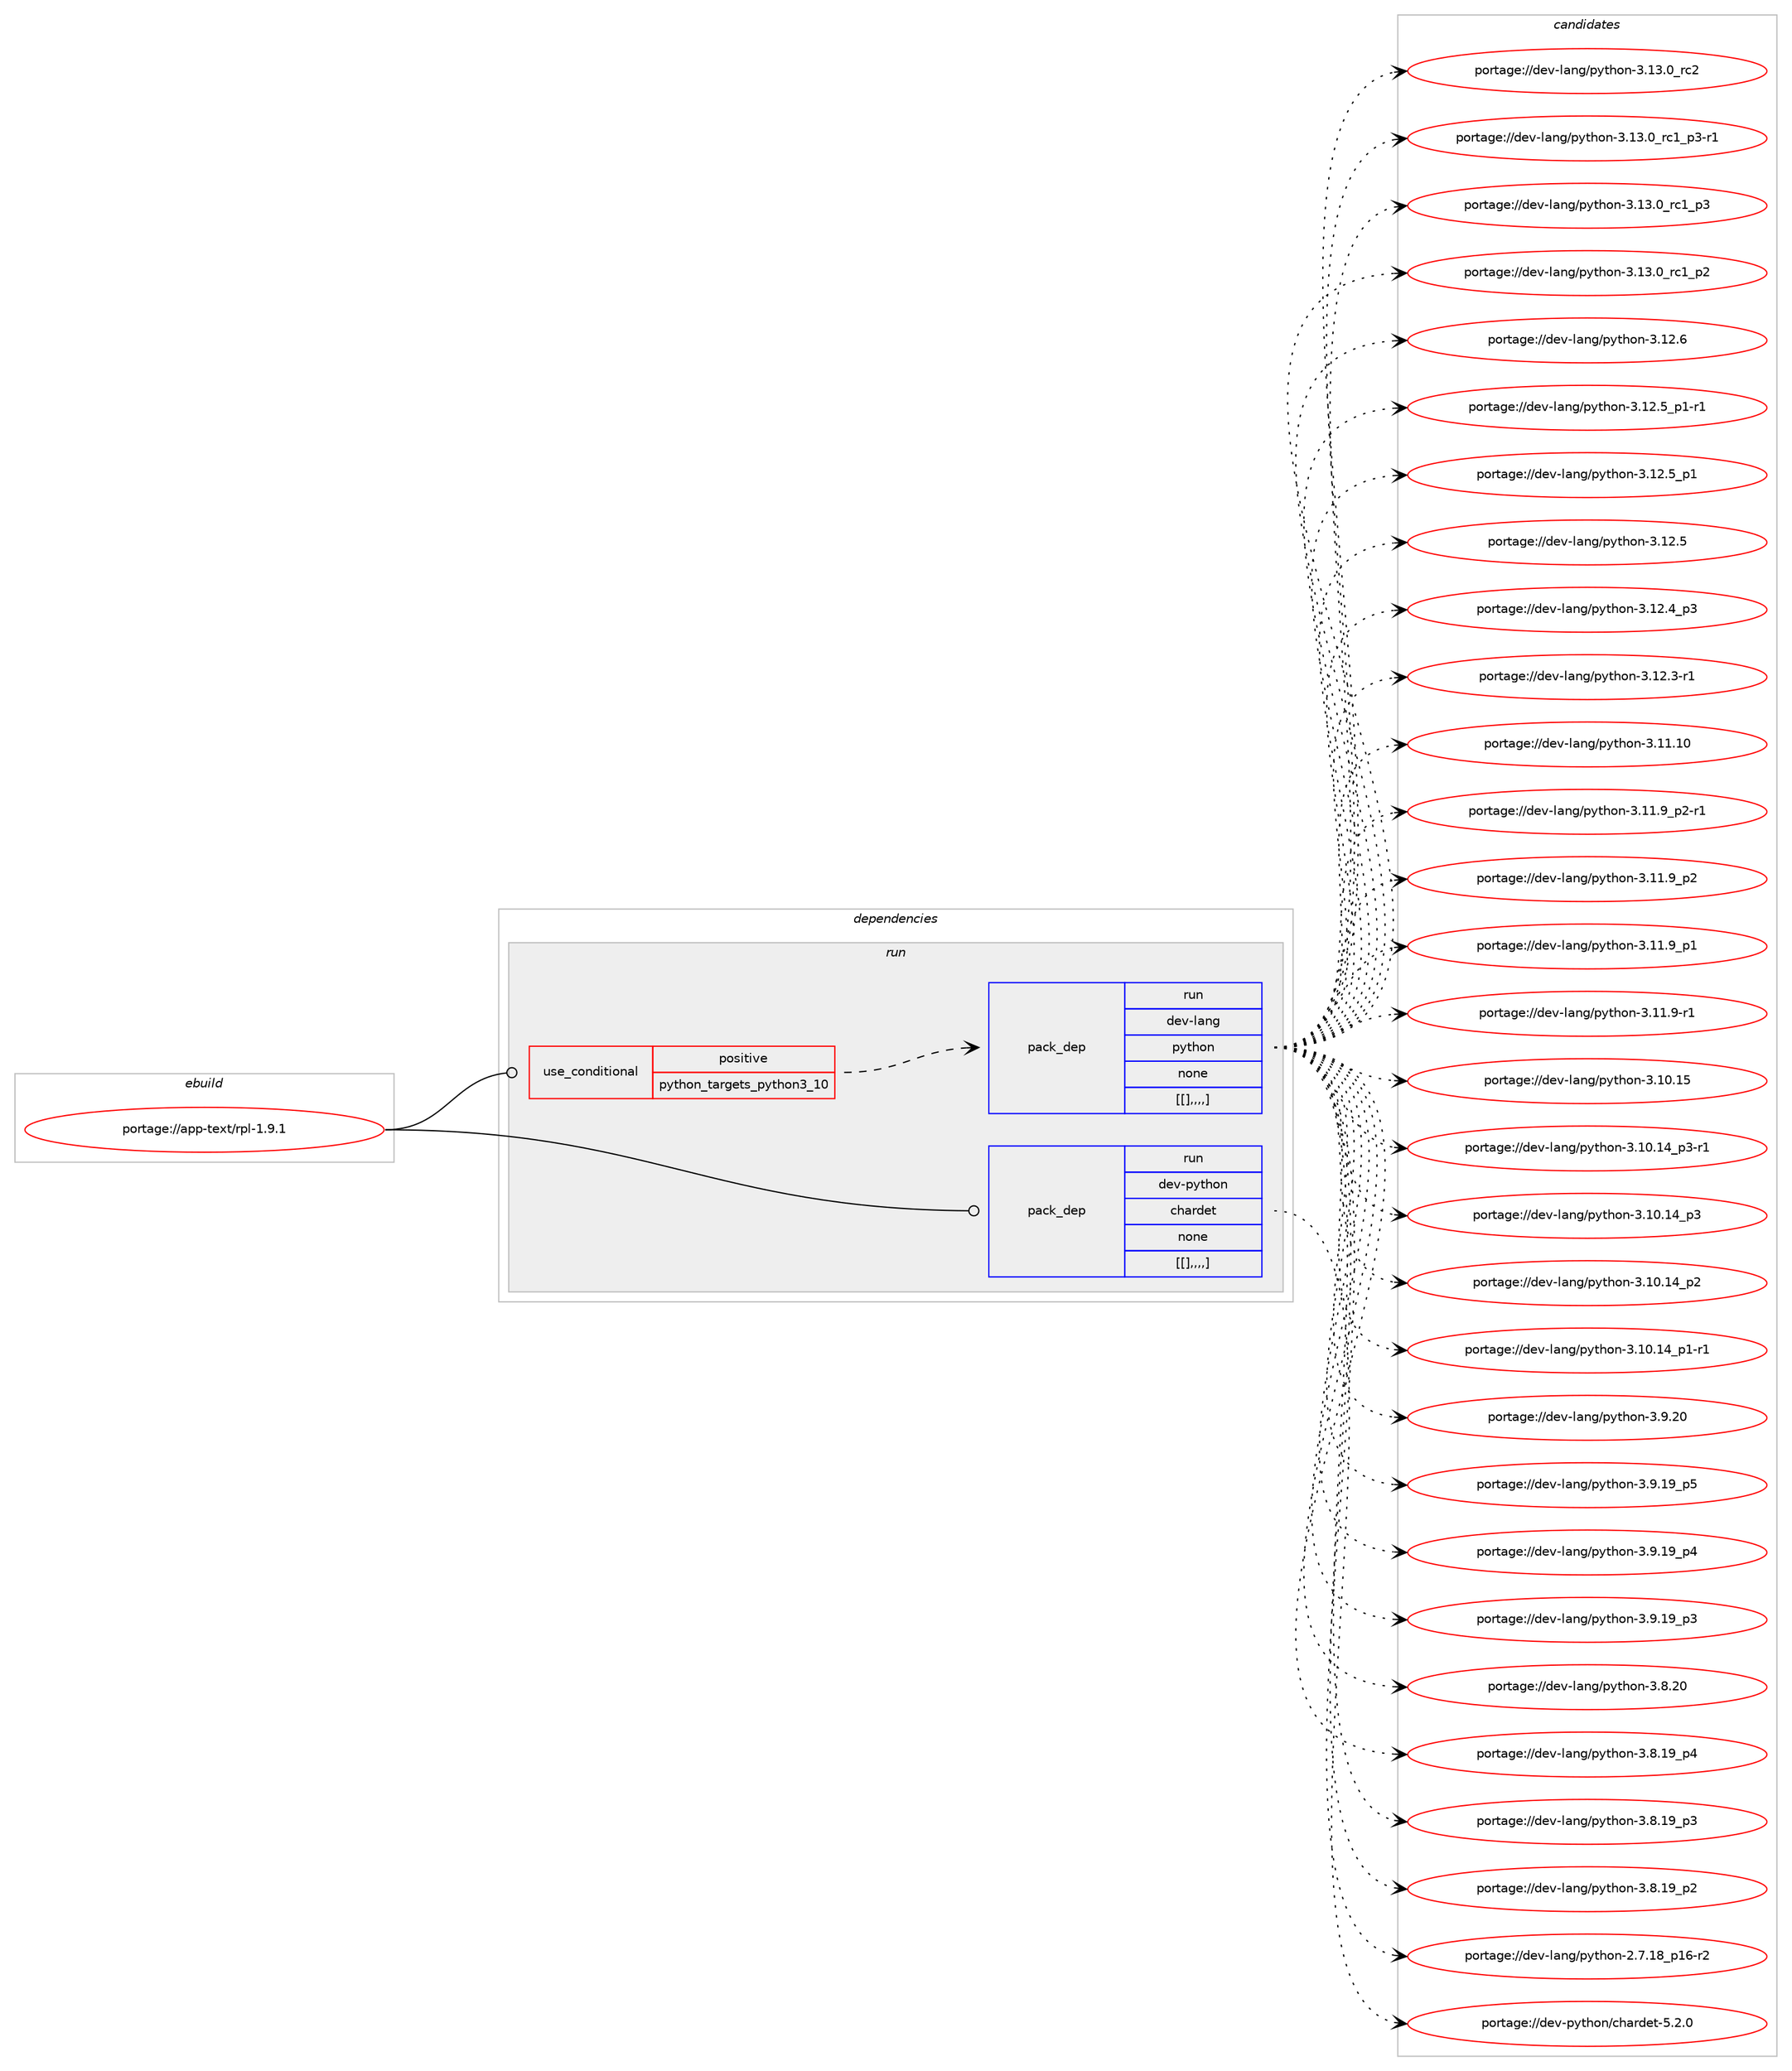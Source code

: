 digraph prolog {

# *************
# Graph options
# *************

newrank=true;
concentrate=true;
compound=true;
graph [rankdir=LR,fontname=Helvetica,fontsize=10,ranksep=1.5];#, ranksep=2.5, nodesep=0.2];
edge  [arrowhead=vee];
node  [fontname=Helvetica,fontsize=10];

# **********
# The ebuild
# **********

subgraph cluster_leftcol {
color=gray;
label=<<i>ebuild</i>>;
id [label="portage://app-text/rpl-1.9.1", color=red, width=4, href="../app-text/rpl-1.9.1.svg"];
}

# ****************
# The dependencies
# ****************

subgraph cluster_midcol {
color=gray;
label=<<i>dependencies</i>>;
subgraph cluster_compile {
fillcolor="#eeeeee";
style=filled;
label=<<i>compile</i>>;
}
subgraph cluster_compileandrun {
fillcolor="#eeeeee";
style=filled;
label=<<i>compile and run</i>>;
}
subgraph cluster_run {
fillcolor="#eeeeee";
style=filled;
label=<<i>run</i>>;
subgraph cond15806 {
dependency58435 [label=<<TABLE BORDER="0" CELLBORDER="1" CELLSPACING="0" CELLPADDING="4"><TR><TD ROWSPAN="3" CELLPADDING="10">use_conditional</TD></TR><TR><TD>positive</TD></TR><TR><TD>python_targets_python3_10</TD></TR></TABLE>>, shape=none, color=red];
subgraph pack42124 {
dependency58436 [label=<<TABLE BORDER="0" CELLBORDER="1" CELLSPACING="0" CELLPADDING="4" WIDTH="220"><TR><TD ROWSPAN="6" CELLPADDING="30">pack_dep</TD></TR><TR><TD WIDTH="110">run</TD></TR><TR><TD>dev-lang</TD></TR><TR><TD>python</TD></TR><TR><TD>none</TD></TR><TR><TD>[[],,,,]</TD></TR></TABLE>>, shape=none, color=blue];
}
dependency58435:e -> dependency58436:w [weight=20,style="dashed",arrowhead="vee"];
}
id:e -> dependency58435:w [weight=20,style="solid",arrowhead="odot"];
subgraph pack42125 {
dependency58437 [label=<<TABLE BORDER="0" CELLBORDER="1" CELLSPACING="0" CELLPADDING="4" WIDTH="220"><TR><TD ROWSPAN="6" CELLPADDING="30">pack_dep</TD></TR><TR><TD WIDTH="110">run</TD></TR><TR><TD>dev-python</TD></TR><TR><TD>chardet</TD></TR><TR><TD>none</TD></TR><TR><TD>[[],,,,]</TD></TR></TABLE>>, shape=none, color=blue];
}
id:e -> dependency58437:w [weight=20,style="solid",arrowhead="odot"];
}
}

# **************
# The candidates
# **************

subgraph cluster_choices {
rank=same;
color=gray;
label=<<i>candidates</i>>;

subgraph choice42124 {
color=black;
nodesep=1;
choice10010111845108971101034711212111610411111045514649514648951149950 [label="portage://dev-lang/python-3.13.0_rc2", color=red, width=4,href="../dev-lang/python-3.13.0_rc2.svg"];
choice1001011184510897110103471121211161041111104551464951464895114994995112514511449 [label="portage://dev-lang/python-3.13.0_rc1_p3-r1", color=red, width=4,href="../dev-lang/python-3.13.0_rc1_p3-r1.svg"];
choice100101118451089711010347112121116104111110455146495146489511499499511251 [label="portage://dev-lang/python-3.13.0_rc1_p3", color=red, width=4,href="../dev-lang/python-3.13.0_rc1_p3.svg"];
choice100101118451089711010347112121116104111110455146495146489511499499511250 [label="portage://dev-lang/python-3.13.0_rc1_p2", color=red, width=4,href="../dev-lang/python-3.13.0_rc1_p2.svg"];
choice10010111845108971101034711212111610411111045514649504654 [label="portage://dev-lang/python-3.12.6", color=red, width=4,href="../dev-lang/python-3.12.6.svg"];
choice1001011184510897110103471121211161041111104551464950465395112494511449 [label="portage://dev-lang/python-3.12.5_p1-r1", color=red, width=4,href="../dev-lang/python-3.12.5_p1-r1.svg"];
choice100101118451089711010347112121116104111110455146495046539511249 [label="portage://dev-lang/python-3.12.5_p1", color=red, width=4,href="../dev-lang/python-3.12.5_p1.svg"];
choice10010111845108971101034711212111610411111045514649504653 [label="portage://dev-lang/python-3.12.5", color=red, width=4,href="../dev-lang/python-3.12.5.svg"];
choice100101118451089711010347112121116104111110455146495046529511251 [label="portage://dev-lang/python-3.12.4_p3", color=red, width=4,href="../dev-lang/python-3.12.4_p3.svg"];
choice100101118451089711010347112121116104111110455146495046514511449 [label="portage://dev-lang/python-3.12.3-r1", color=red, width=4,href="../dev-lang/python-3.12.3-r1.svg"];
choice1001011184510897110103471121211161041111104551464949464948 [label="portage://dev-lang/python-3.11.10", color=red, width=4,href="../dev-lang/python-3.11.10.svg"];
choice1001011184510897110103471121211161041111104551464949465795112504511449 [label="portage://dev-lang/python-3.11.9_p2-r1", color=red, width=4,href="../dev-lang/python-3.11.9_p2-r1.svg"];
choice100101118451089711010347112121116104111110455146494946579511250 [label="portage://dev-lang/python-3.11.9_p2", color=red, width=4,href="../dev-lang/python-3.11.9_p2.svg"];
choice100101118451089711010347112121116104111110455146494946579511249 [label="portage://dev-lang/python-3.11.9_p1", color=red, width=4,href="../dev-lang/python-3.11.9_p1.svg"];
choice100101118451089711010347112121116104111110455146494946574511449 [label="portage://dev-lang/python-3.11.9-r1", color=red, width=4,href="../dev-lang/python-3.11.9-r1.svg"];
choice1001011184510897110103471121211161041111104551464948464953 [label="portage://dev-lang/python-3.10.15", color=red, width=4,href="../dev-lang/python-3.10.15.svg"];
choice100101118451089711010347112121116104111110455146494846495295112514511449 [label="portage://dev-lang/python-3.10.14_p3-r1", color=red, width=4,href="../dev-lang/python-3.10.14_p3-r1.svg"];
choice10010111845108971101034711212111610411111045514649484649529511251 [label="portage://dev-lang/python-3.10.14_p3", color=red, width=4,href="../dev-lang/python-3.10.14_p3.svg"];
choice10010111845108971101034711212111610411111045514649484649529511250 [label="portage://dev-lang/python-3.10.14_p2", color=red, width=4,href="../dev-lang/python-3.10.14_p2.svg"];
choice100101118451089711010347112121116104111110455146494846495295112494511449 [label="portage://dev-lang/python-3.10.14_p1-r1", color=red, width=4,href="../dev-lang/python-3.10.14_p1-r1.svg"];
choice10010111845108971101034711212111610411111045514657465048 [label="portage://dev-lang/python-3.9.20", color=red, width=4,href="../dev-lang/python-3.9.20.svg"];
choice100101118451089711010347112121116104111110455146574649579511253 [label="portage://dev-lang/python-3.9.19_p5", color=red, width=4,href="../dev-lang/python-3.9.19_p5.svg"];
choice100101118451089711010347112121116104111110455146574649579511252 [label="portage://dev-lang/python-3.9.19_p4", color=red, width=4,href="../dev-lang/python-3.9.19_p4.svg"];
choice100101118451089711010347112121116104111110455146574649579511251 [label="portage://dev-lang/python-3.9.19_p3", color=red, width=4,href="../dev-lang/python-3.9.19_p3.svg"];
choice10010111845108971101034711212111610411111045514656465048 [label="portage://dev-lang/python-3.8.20", color=red, width=4,href="../dev-lang/python-3.8.20.svg"];
choice100101118451089711010347112121116104111110455146564649579511252 [label="portage://dev-lang/python-3.8.19_p4", color=red, width=4,href="../dev-lang/python-3.8.19_p4.svg"];
choice100101118451089711010347112121116104111110455146564649579511251 [label="portage://dev-lang/python-3.8.19_p3", color=red, width=4,href="../dev-lang/python-3.8.19_p3.svg"];
choice100101118451089711010347112121116104111110455146564649579511250 [label="portage://dev-lang/python-3.8.19_p2", color=red, width=4,href="../dev-lang/python-3.8.19_p2.svg"];
choice100101118451089711010347112121116104111110455046554649569511249544511450 [label="portage://dev-lang/python-2.7.18_p16-r2", color=red, width=4,href="../dev-lang/python-2.7.18_p16-r2.svg"];
dependency58436:e -> choice10010111845108971101034711212111610411111045514649514648951149950:w [style=dotted,weight="100"];
dependency58436:e -> choice1001011184510897110103471121211161041111104551464951464895114994995112514511449:w [style=dotted,weight="100"];
dependency58436:e -> choice100101118451089711010347112121116104111110455146495146489511499499511251:w [style=dotted,weight="100"];
dependency58436:e -> choice100101118451089711010347112121116104111110455146495146489511499499511250:w [style=dotted,weight="100"];
dependency58436:e -> choice10010111845108971101034711212111610411111045514649504654:w [style=dotted,weight="100"];
dependency58436:e -> choice1001011184510897110103471121211161041111104551464950465395112494511449:w [style=dotted,weight="100"];
dependency58436:e -> choice100101118451089711010347112121116104111110455146495046539511249:w [style=dotted,weight="100"];
dependency58436:e -> choice10010111845108971101034711212111610411111045514649504653:w [style=dotted,weight="100"];
dependency58436:e -> choice100101118451089711010347112121116104111110455146495046529511251:w [style=dotted,weight="100"];
dependency58436:e -> choice100101118451089711010347112121116104111110455146495046514511449:w [style=dotted,weight="100"];
dependency58436:e -> choice1001011184510897110103471121211161041111104551464949464948:w [style=dotted,weight="100"];
dependency58436:e -> choice1001011184510897110103471121211161041111104551464949465795112504511449:w [style=dotted,weight="100"];
dependency58436:e -> choice100101118451089711010347112121116104111110455146494946579511250:w [style=dotted,weight="100"];
dependency58436:e -> choice100101118451089711010347112121116104111110455146494946579511249:w [style=dotted,weight="100"];
dependency58436:e -> choice100101118451089711010347112121116104111110455146494946574511449:w [style=dotted,weight="100"];
dependency58436:e -> choice1001011184510897110103471121211161041111104551464948464953:w [style=dotted,weight="100"];
dependency58436:e -> choice100101118451089711010347112121116104111110455146494846495295112514511449:w [style=dotted,weight="100"];
dependency58436:e -> choice10010111845108971101034711212111610411111045514649484649529511251:w [style=dotted,weight="100"];
dependency58436:e -> choice10010111845108971101034711212111610411111045514649484649529511250:w [style=dotted,weight="100"];
dependency58436:e -> choice100101118451089711010347112121116104111110455146494846495295112494511449:w [style=dotted,weight="100"];
dependency58436:e -> choice10010111845108971101034711212111610411111045514657465048:w [style=dotted,weight="100"];
dependency58436:e -> choice100101118451089711010347112121116104111110455146574649579511253:w [style=dotted,weight="100"];
dependency58436:e -> choice100101118451089711010347112121116104111110455146574649579511252:w [style=dotted,weight="100"];
dependency58436:e -> choice100101118451089711010347112121116104111110455146574649579511251:w [style=dotted,weight="100"];
dependency58436:e -> choice10010111845108971101034711212111610411111045514656465048:w [style=dotted,weight="100"];
dependency58436:e -> choice100101118451089711010347112121116104111110455146564649579511252:w [style=dotted,weight="100"];
dependency58436:e -> choice100101118451089711010347112121116104111110455146564649579511251:w [style=dotted,weight="100"];
dependency58436:e -> choice100101118451089711010347112121116104111110455146564649579511250:w [style=dotted,weight="100"];
dependency58436:e -> choice100101118451089711010347112121116104111110455046554649569511249544511450:w [style=dotted,weight="100"];
}
subgraph choice42125 {
color=black;
nodesep=1;
choice10010111845112121116104111110479910497114100101116455346504648 [label="portage://dev-python/chardet-5.2.0", color=red, width=4,href="../dev-python/chardet-5.2.0.svg"];
dependency58437:e -> choice10010111845112121116104111110479910497114100101116455346504648:w [style=dotted,weight="100"];
}
}

}

